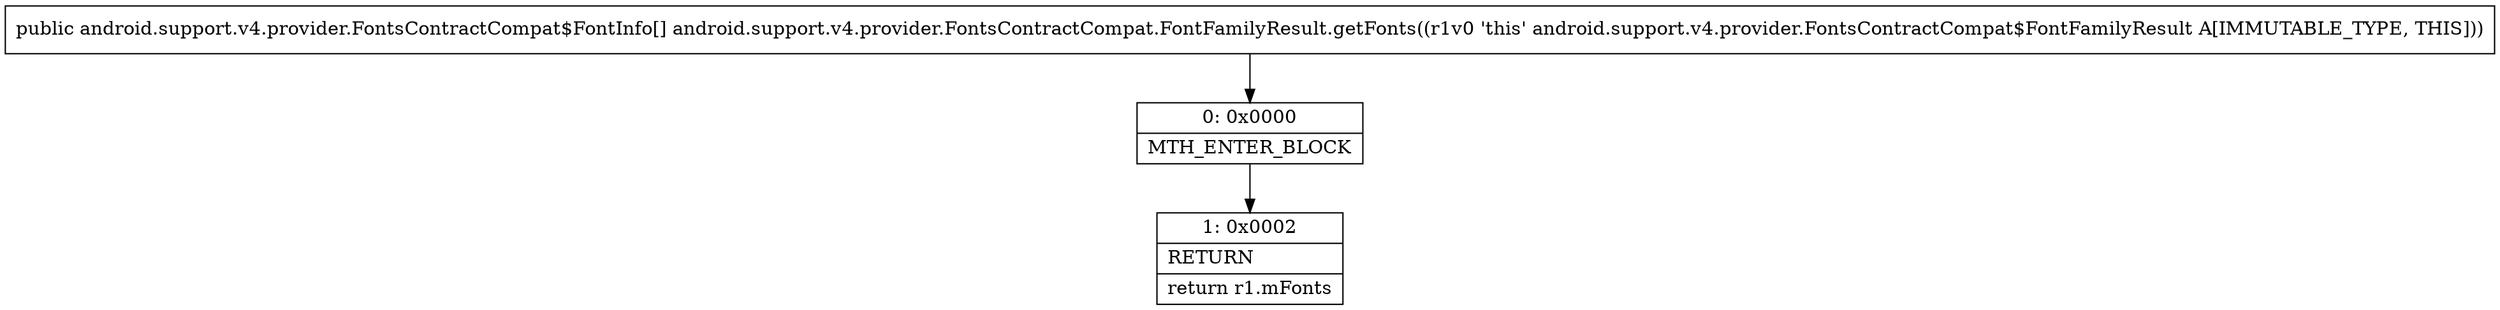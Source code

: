 digraph "CFG forandroid.support.v4.provider.FontsContractCompat.FontFamilyResult.getFonts()[Landroid\/support\/v4\/provider\/FontsContractCompat$FontInfo;" {
Node_0 [shape=record,label="{0\:\ 0x0000|MTH_ENTER_BLOCK\l}"];
Node_1 [shape=record,label="{1\:\ 0x0002|RETURN\l|return r1.mFonts\l}"];
MethodNode[shape=record,label="{public android.support.v4.provider.FontsContractCompat$FontInfo[] android.support.v4.provider.FontsContractCompat.FontFamilyResult.getFonts((r1v0 'this' android.support.v4.provider.FontsContractCompat$FontFamilyResult A[IMMUTABLE_TYPE, THIS])) }"];
MethodNode -> Node_0;
Node_0 -> Node_1;
}

